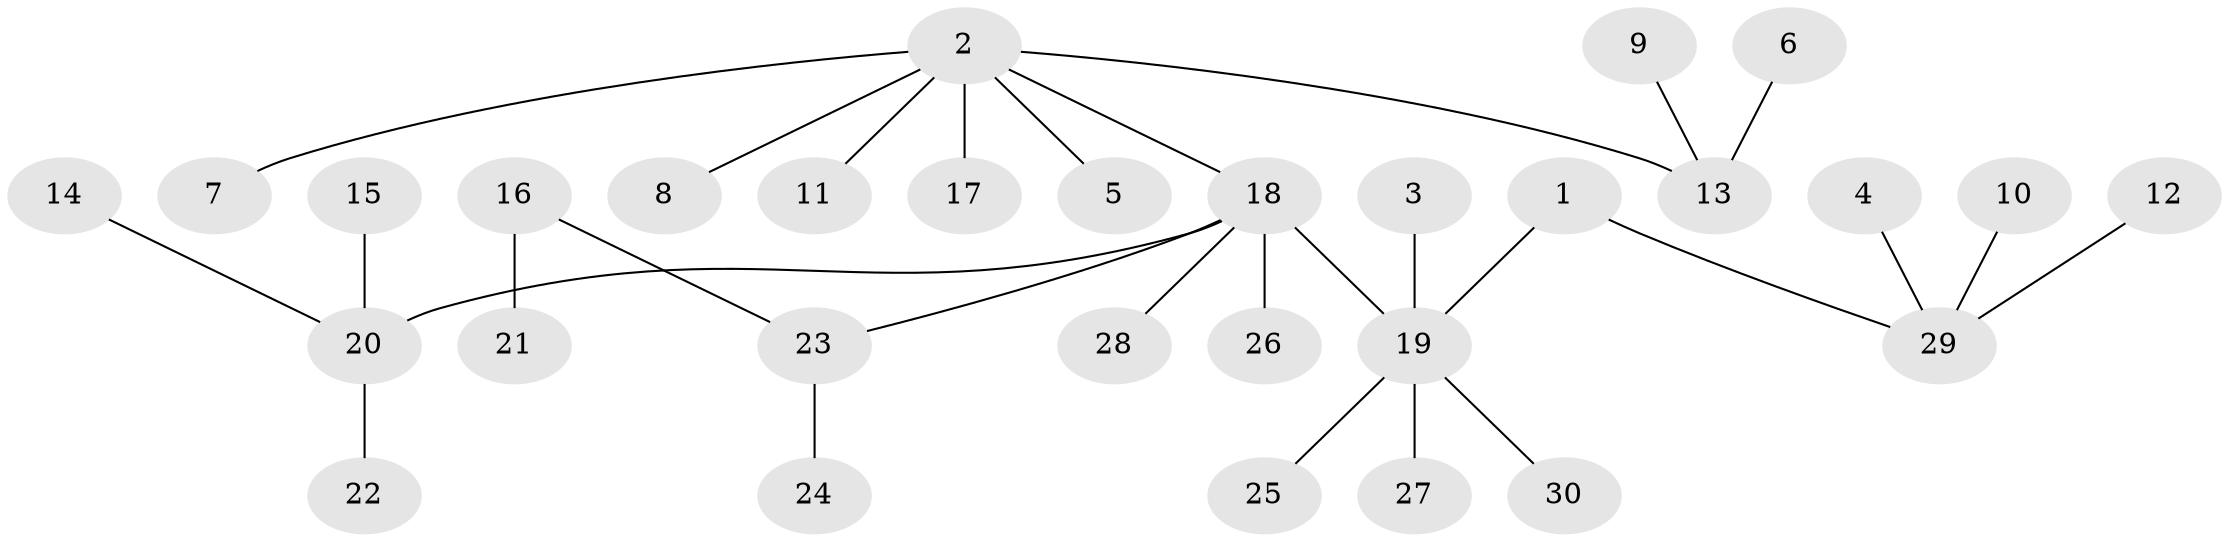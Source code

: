 // original degree distribution, {4: 0.0847457627118644, 6: 0.01694915254237288, 5: 0.05084745762711865, 3: 0.06779661016949153, 2: 0.288135593220339, 1: 0.4915254237288136}
// Generated by graph-tools (version 1.1) at 2025/26/03/09/25 03:26:32]
// undirected, 30 vertices, 29 edges
graph export_dot {
graph [start="1"]
  node [color=gray90,style=filled];
  1;
  2;
  3;
  4;
  5;
  6;
  7;
  8;
  9;
  10;
  11;
  12;
  13;
  14;
  15;
  16;
  17;
  18;
  19;
  20;
  21;
  22;
  23;
  24;
  25;
  26;
  27;
  28;
  29;
  30;
  1 -- 19 [weight=1.0];
  1 -- 29 [weight=1.0];
  2 -- 5 [weight=1.0];
  2 -- 7 [weight=1.0];
  2 -- 8 [weight=1.0];
  2 -- 11 [weight=1.0];
  2 -- 13 [weight=1.0];
  2 -- 17 [weight=1.0];
  2 -- 18 [weight=1.0];
  3 -- 19 [weight=1.0];
  4 -- 29 [weight=1.0];
  6 -- 13 [weight=1.0];
  9 -- 13 [weight=1.0];
  10 -- 29 [weight=1.0];
  12 -- 29 [weight=1.0];
  14 -- 20 [weight=1.0];
  15 -- 20 [weight=1.0];
  16 -- 21 [weight=1.0];
  16 -- 23 [weight=1.0];
  18 -- 19 [weight=1.0];
  18 -- 20 [weight=1.0];
  18 -- 23 [weight=1.0];
  18 -- 26 [weight=1.0];
  18 -- 28 [weight=1.0];
  19 -- 25 [weight=1.0];
  19 -- 27 [weight=1.0];
  19 -- 30 [weight=1.0];
  20 -- 22 [weight=1.0];
  23 -- 24 [weight=1.0];
}
